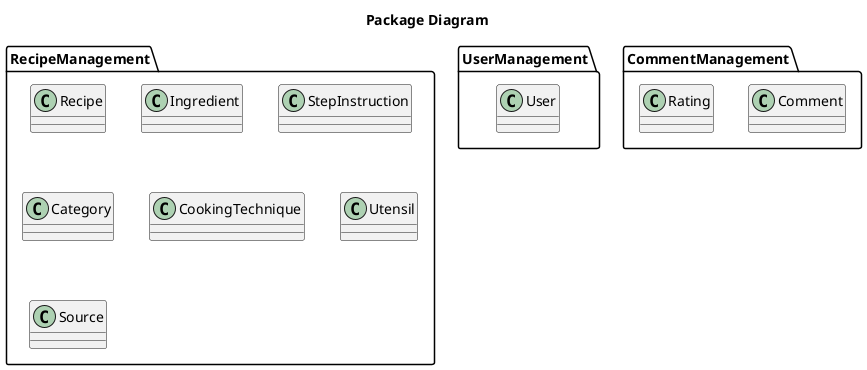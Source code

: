 @startuml
    title Package Diagram
  
  package "RecipeManagement" {
    class Recipe
    class Ingredient
    class StepInstruction
    class Category
    class CookingTechnique
    class Utensil
    class Source
  }
  
  package "UserManagement" {
    class User
  }
  
  package "CommentManagement" {
    class Comment
    class Rating
  }
  
@enduml